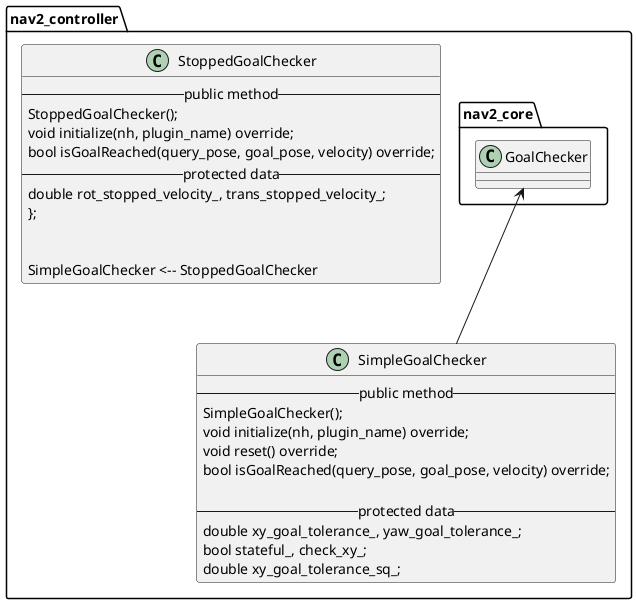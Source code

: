 @startuml
'https://plantuml.com/class-diagram
namespace nav2_controller{
class SimpleGoalChecker{
-- public method --
SimpleGoalChecker();
void initialize(nh, plugin_name) override;
void reset() override;
bool isGoalReached(query_pose, goal_pose, velocity) override;

-- protected data --
double xy_goal_tolerance_, yaw_goal_tolerance_;
bool stateful_, check_xy_;
double xy_goal_tolerance_sq_;
}

class StoppedGoalChecker
{
-- public method --
StoppedGoalChecker();
void initialize(nh, plugin_name) override;
bool isGoalReached(query_pose, goal_pose, velocity) override;
-- protected data --
double rot_stopped_velocity_, trans_stopped_velocity_;
};


SimpleGoalChecker <-- StoppedGoalChecker
}

nav2_core.GoalChecker <-- nav2_controller.SimpleGoalChecker

@enduml